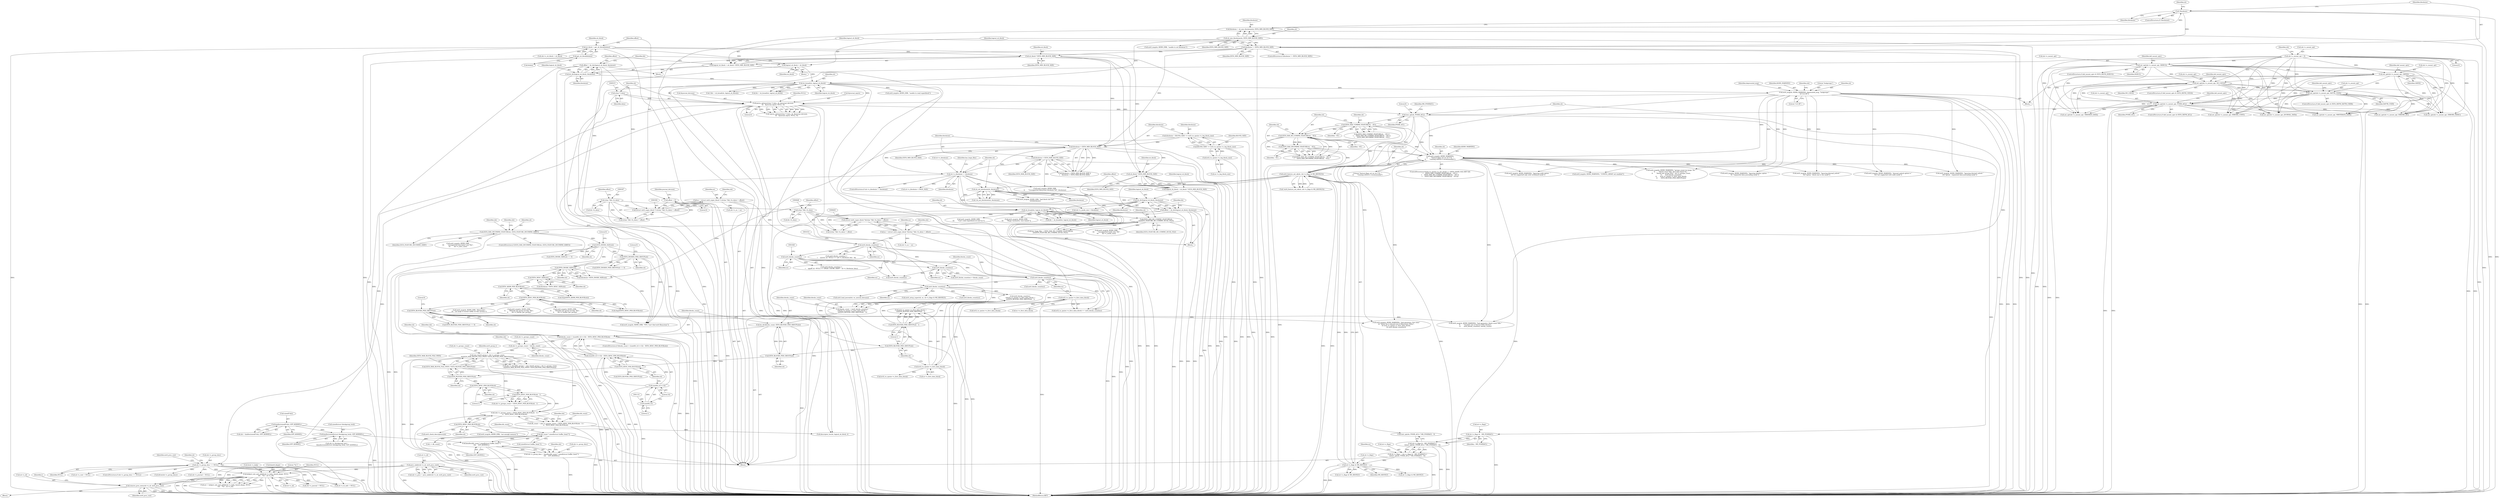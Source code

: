 digraph "0_linux_744692dc059845b2a3022119871846e74d4f6e11_16@API" {
"1002090" [label="(Call,remove_proc_entry(sb->s_id, ext4_proc_root))"];
"1001902" [label="(Call,kobject_init_and_add(&sbi->s_kobj, &ext4_ktype, NULL,\n\t\t\t\t   \"%s\", sb->s_id))"];
"1001195" [label="(Call,sbi->s_group_desc == NULL)"];
"1001184" [label="(Call,sbi->s_group_desc = kmalloc(db_count * sizeof(struct buffer_head *),\n\t\t\t\t    GFP_KERNEL))"];
"1001188" [label="(Call,kmalloc(db_count * sizeof(struct buffer_head *),\n\t\t\t\t    GFP_KERNEL))"];
"1001189" [label="(Call,db_count * sizeof(struct buffer_head *))"];
"1001171" [label="(Call,db_count = (sbi->s_groups_count + EXT4_DESC_PER_BLOCK(sb) - 1) /\n\t\t   EXT4_DESC_PER_BLOCK(sb))"];
"1001173" [label="(Call,(sbi->s_groups_count + EXT4_DESC_PER_BLOCK(sb) - 1) /\n\t\t   EXT4_DESC_PER_BLOCK(sb))"];
"1001162" [label="(Call,min_t(ext4_group_t, sbi->s_groups_count,\n\t\t\t(EXT4_MAX_BLOCK_FILE_PHYS / EXT4_BLOCKS_PER_GROUP(sb))))"];
"1001153" [label="(Call,sbi->s_groups_count = blocks_count)"];
"1001126" [label="(Call,blocks_count > ((uint64_t)1<<32) - EXT4_DESC_PER_BLOCK(sb))"];
"1001121" [label="(Call,do_div(blocks_count, EXT4_BLOCKS_PER_GROUP(sb)))"];
"1001107" [label="(Call,blocks_count = (ext4_blocks_count(es) -\n\t\t\tle32_to_cpu(es->s_first_data_block) +\n\t\t\tEXT4_BLOCKS_PER_GROUP(sb) - 1))"];
"1001109" [label="(Call,ext4_blocks_count(es) -\n\t\t\tle32_to_cpu(es->s_first_data_block) +\n\t\t\tEXT4_BLOCKS_PER_GROUP(sb) - 1)"];
"1001110" [label="(Call,ext4_blocks_count(es))"];
"1001093" [label="(Call,ext4_blocks_count(es))"];
"1001075" [label="(Call,ext4_blocks_count(es))"];
"1001010" [label="(Call,ext4_blocks_count(es))"];
"1000301" [label="(Call,es = (struct ext4_super_block *) (((char *)bh->b_data) + offset))"];
"1000303" [label="(Call,(struct ext4_super_block *) (((char *)bh->b_data) + offset))"];
"1000306" [label="(Call,(char *)bh->b_data)"];
"1000278" [label="(Call,offset = do_div(logical_sb_block, blocksize))"];
"1000280" [label="(Call,do_div(logical_sb_block, blocksize))"];
"1000273" [label="(Call,logical_sb_block = sb_block * EXT4_MIN_BLOCK_SIZE)"];
"1000275" [label="(Call,sb_block * EXT4_MIN_BLOCK_SIZE)"];
"1000129" [label="(Call,sb_block = get_sb_block(&data))"];
"1000131" [label="(Call,get_sb_block(&data))"];
"1000269" [label="(Call,blocksize != EXT4_MIN_BLOCK_SIZE)"];
"1000260" [label="(Call,!blocksize)"];
"1000254" [label="(Call,blocksize = sb_min_blocksize(sb, EXT4_MIN_BLOCK_SIZE))"];
"1000256" [label="(Call,sb_min_blocksize(sb, EXT4_MIN_BLOCK_SIZE))"];
"1000136" [label="(Call,offset = 0)"];
"1000642" [label="(Call,es = (struct ext4_super_block *)(((char *)bh->b_data) + offset))"];
"1000644" [label="(Call,(struct ext4_super_block *)(((char *)bh->b_data) + offset))"];
"1000647" [label="(Call,(char *)bh->b_data)"];
"1000623" [label="(Call,offset = do_div(logical_sb_block, blocksize))"];
"1000625" [label="(Call,do_div(logical_sb_block, blocksize))"];
"1000618" [label="(Call,logical_sb_block = sb_block * EXT4_MIN_BLOCK_SIZE)"];
"1000620" [label="(Call,sb_block * EXT4_MIN_BLOCK_SIZE)"];
"1000584" [label="(Call,blocksize < EXT4_MIN_BLOCK_SIZE)"];
"1000574" [label="(Call,blocksize = BLOCK_SIZE << le32_to_cpu(es->s_log_block_size))"];
"1000576" [label="(Call,BLOCK_SIZE << le32_to_cpu(es->s_log_block_size))"];
"1000578" [label="(Call,le32_to_cpu(es->s_log_block_size))"];
"1000606" [label="(Call,sb_set_blocksize(sb, blocksize))"];
"1000566" [label="(Call,ext4_feature_set_ok(sb, (sb->s_flags & MS_RDONLY)))"];
"1000554" [label="(Call,EXT4_HAS_RO_COMPAT_FEATURE(sb, ~0U))"];
"1000550" [label="(Call,EXT4_HAS_COMPAT_FEATURE(sb, ~0U))"];
"1000536" [label="(Call,test_opt(sb, POSIX_ACL))"];
"1000513" [label="(Call,parse_options((char *) data, sb, &journal_devnum,\n\t\t\t   &journal_ioprio, NULL, 0))"];
"1000514" [label="(Call,(char *) data)"];
"1000360" [label="(Call,ext4_msg(sb, KERN_WARNING, deprecated_msg, \"bsdgroups\",\n\t\t\t\"2.6.38\"))"];
"1000292" [label="(Call,sb_bread(sb, logical_sb_block))"];
"1000285" [label="(Call,logical_sb_block = sb_block)"];
"1000393" [label="(Call,set_opt(sbi->s_mount_opt, POSIX_ACL))"];
"1000375" [label="(Call,set_opt(sbi->s_mount_opt, NO_UID32))"];
"1000200" [label="(Call,sbi->s_mount_opt = 0)"];
"1000350" [label="(Call,set_opt(sbi->s_mount_opt, DEBUG))"];
"1000366" [label="(Call,set_opt(sbi->s_mount_opt, GRPID))"];
"1000384" [label="(Call,set_opt(sbi->s_mount_opt, XATTR_USER))"];
"1000557" [label="(Call,EXT4_HAS_INCOMPAT_FEATURE(sb, ~0U))"];
"1000560" [label="(Call,ext4_msg(sb, KERN_WARNING,\n\t\t       \"feature flags set on rev 0 fs, \"\n\t\t       \"running e2fsck is recommended\"))"];
"1000568" [label="(Call,sb->s_flags & MS_RDONLY)"];
"1000525" [label="(Call,sb->s_flags = (sb->s_flags & ~MS_POSIXACL) |\n\t\t(test_opt(sb, POSIX_ACL) ? MS_POSIXACL : 0))"];
"1000529" [label="(Call,(sb->s_flags & ~MS_POSIXACL) |\n\t\t(test_opt(sb, POSIX_ACL) ? MS_POSIXACL : 0))"];
"1000530" [label="(Call,sb->s_flags & ~MS_POSIXACL)"];
"1000598" [label="(Call,sb->s_blocksize != blocksize)"];
"1000587" [label="(Call,blocksize > EXT4_MAX_BLOCK_SIZE)"];
"1001022" [label="(Call,ext4_blocks_count(es))"];
"1001113" [label="(Call,le32_to_cpu(es->s_first_data_block))"];
"1001089" [label="(Call,le32_to_cpu(es->s_first_data_block))"];
"1001117" [label="(Call,EXT4_BLOCKS_PER_GROUP(sb) - 1)"];
"1001118" [label="(Call,EXT4_BLOCKS_PER_GROUP(sb))"];
"1001054" [label="(Call,EXT4_BLOCKS_PER_GROUP(sb))"];
"1000904" [label="(Call,EXT4_DESC_PER_BLOCK(sb))"];
"1000897" [label="(Call,EXT4_ADDR_PER_BLOCK(sb))"];
"1000877" [label="(Call,EXT4_DESC_SIZE(sb))"];
"1000851" [label="(Call,EXT4_INODE_SIZE(sb))"];
"1000837" [label="(Call,EXT4_INODE_SIZE(sb))"];
"1000781" [label="(Call,EXT4_HAS_INCOMPAT_FEATURE(sb, EXT4_FEATURE_INCOMPAT_64BIT))"];
"1000673" [label="(Call,EXT4_HAS_RO_COMPAT_FEATURE(sb,\n\t\t\t\tEXT4_FEATURE_RO_COMPAT_HUGE_FILE))"];
"1000630" [label="(Call,sb_bread(sb, logical_sb_block))"];
"1000841" [label="(Call,EXT4_INODES_PER_GROUP(sb))"];
"1001123" [label="(Call,EXT4_BLOCKS_PER_GROUP(sb))"];
"1001128" [label="(Call,((uint64_t)1<<32) - EXT4_DESC_PER_BLOCK(sb))"];
"1001129" [label="(Call,(uint64_t)1<<32)"];
"1001130" [label="(Call,(uint64_t)1)"];
"1001134" [label="(Call,EXT4_DESC_PER_BLOCK(sb))"];
"1001167" [label="(Call,EXT4_MAX_BLOCK_FILE_PHYS / EXT4_BLOCKS_PER_GROUP(sb))"];
"1001169" [label="(Call,EXT4_BLOCKS_PER_GROUP(sb))"];
"1001178" [label="(Call,EXT4_DESC_PER_BLOCK(sb) - 1)"];
"1001179" [label="(Call,EXT4_DESC_PER_BLOCK(sb))"];
"1001182" [label="(Call,EXT4_DESC_PER_BLOCK(sb))"];
"1000180" [label="(Call,kzalloc(sizeof(struct blockgroup_lock), GFP_KERNEL))"];
"1000165" [label="(Call,kzalloc(sizeof(*sbi), GFP_KERNEL))"];
"1001212" [label="(Call,proc_mkdir(sb->s_id, ext4_proc_root))"];
"1000607" [label="(Identifier,sb)"];
"1000578" [label="(Call,le32_to_cpu(es->s_log_block_size))"];
"1001011" [label="(Identifier,es)"];
"1001183" [label="(Identifier,sb)"];
"1001174" [label="(Call,sbi->s_groups_count + EXT4_DESC_PER_BLOCK(sb) - 1)"];
"1000385" [label="(Call,sbi->s_mount_opt)"];
"1000273" [label="(Call,logical_sb_block = sb_block * EXT4_MIN_BLOCK_SIZE)"];
"1000275" [label="(Call,sb_block * EXT4_MIN_BLOCK_SIZE)"];
"1001083" [label="(Call,ext4_blocks_count(es))"];
"1001173" [label="(Call,(sbi->s_groups_count + EXT4_DESC_PER_BLOCK(sb) - 1) /\n\t\t   EXT4_DESC_PER_BLOCK(sb))"];
"1002019" [label="(Call,sbi->s_journal = NULL)"];
"1001160" [label="(Identifier,sbi)"];
"1000584" [label="(Call,blocksize < EXT4_MIN_BLOCK_SIZE)"];
"1000904" [label="(Call,EXT4_DESC_PER_BLOCK(sb))"];
"1000563" [label="(Literal,\"feature flags set on rev 0 fs, \"\n\t\t       \"running e2fsck is recommended\")"];
"1001632" [label="(Call,ext4_msg(sb, KERN_WARNING, \"dioread_nolock option is \"\n\t\t\t\t\"not supported with nobh mode\"))"];
"1000138" [label="(Literal,0)"];
"1000625" [label="(Call,do_div(logical_sb_block, blocksize))"];
"1000637" [label="(Call,ext4_msg(sb, KERN_ERR,\n\t\t\t       \"Can't read superblock on 2nd try\"))"];
"1000263" [label="(Call,ext4_msg(sb, KERN_ERR, \"unable to set blocksize\"))"];
"1000346" [label="(ControlStructure,if (def_mount_opts & EXT4_DEFM_DEBUG))"];
"1000285" [label="(Call,logical_sb_block = sb_block)"];
"1001190" [label="(Identifier,db_count)"];
"1000649" [label="(Call,bh->b_data)"];
"1000743" [label="(Call,sbi->s_inode_size > blocksize)"];
"1001079" [label="(Call,ext4_msg(sb, KERN_WARNING, \"bad geometry: block count %llu \"\n\t\t       \"exceeds size of device (%llu blocks)\",\n\t\t       ext4_blocks_count(es), blocks_count))"];
"1000878" [label="(Identifier,sb)"];
"1000905" [label="(Identifier,sb)"];
"1001113" [label="(Call,le32_to_cpu(es->s_first_data_block))"];
"1000359" [label="(Block,)"];
"1000520" [label="(Call,&journal_ioprio)"];
"1000781" [label="(Call,EXT4_HAS_INCOMPAT_FEATURE(sb, EXT4_FEATURE_INCOMPAT_64BIT))"];
"1001717" [label="(Call,ext4_setup_super(sb, es, sb->s_flags & MS_RDONLY))"];
"1001199" [label="(Identifier,NULL)"];
"1000130" [label="(Identifier,sb_block)"];
"1001119" [label="(Identifier,sb)"];
"1000610" [label="(Call,ext4_msg(sb, KERN_ERR, \"bad block size %d\",\n\t\t\t\t\tblocksize))"];
"1000268" [label="(ControlStructure,if (blocksize != EXT4_MIN_BLOCK_SIZE))"];
"1000380" [label="(ControlStructure,if (def_mount_opts & EXT4_DEFM_XATTR_USER))"];
"1001907" [label="(Call,&ext4_ktype)"];
"1001138" [label="(Identifier,sb)"];
"1000312" [label="(Call,sbi->s_es = es)"];
"1000623" [label="(Call,offset = do_div(logical_sb_block, blocksize))"];
"1000526" [label="(Call,sb->s_flags)"];
"1001265" [label="(Call,ext4_check_descriptors(sb))"];
"1000311" [label="(Identifier,offset)"];
"1000120" [label="(Block,)"];
"1000391" [label="(Identifier,def_mount_opts)"];
"1000851" [label="(Call,EXT4_INODE_SIZE(sb))"];
"1001127" [label="(Identifier,blocks_count)"];
"1000361" [label="(Identifier,sb)"];
"1001089" [label="(Call,le32_to_cpu(es->s_first_data_block))"];
"1000163" [label="(Call,sbi = kzalloc(sizeof(*sbi), GFP_KERNEL))"];
"1000463" [label="(Call,set_opt(sbi->s_mount_opt, ERRORS_RO))"];
"1001168" [label="(Identifier,EXT4_MAX_BLOCK_FILE_PHYS)"];
"1001126" [label="(Call,blocks_count > ((uint64_t)1<<32) - EXT4_DESC_PER_BLOCK(sb))"];
"1001195" [label="(Call,sbi->s_group_desc == NULL)"];
"1001146" [label="(Call,le32_to_cpu(es->s_first_data_block))"];
"1000516" [label="(Identifier,data)"];
"1000280" [label="(Call,do_div(logical_sb_block, blocksize))"];
"1001618" [label="(Call,ext4_msg(sb, KERN_WARNING, \"Ignoring nobh option - \"\n \t\t\t\t\"its supported only with writeback mode\"))"];
"1000401" [label="(Identifier,def_mount_opts)"];
"1000551" [label="(Identifier,sb)"];
"1001207" [label="(Identifier,ext4_proc_root)"];
"1000286" [label="(Identifier,logical_sb_block)"];
"1002080" [label="(Call,kfree(sbi->s_group_desc))"];
"1001213" [label="(Call,sb->s_id)"];
"1000279" [label="(Identifier,offset)"];
"1000840" [label="(Call,EXT4_INODES_PER_GROUP(sb) == 0)"];
"1000393" [label="(Call,set_opt(sbi->s_mount_opt, POSIX_ACL))"];
"1000875" [label="(Call,blocksize / EXT4_DESC_SIZE(sb))"];
"1000132" [label="(Call,&data)"];
"1001114" [label="(Call,es->s_first_data_block)"];
"1000568" [label="(Call,sb->s_flags & MS_RDONLY)"];
"1001075" [label="(Call,ext4_blocks_count(es))"];
"1001178" [label="(Call,EXT4_DESC_PER_BLOCK(sb) - 1)"];
"1000207" [label="(Identifier,sbi)"];
"1000416" [label="(Call,set_opt(sbi->s_mount_opt, ORDERED_DATA))"];
"1000176" [label="(Call,sbi->s_blockgroup_lock =\n\t\tkzalloc(sizeof(struct blockgroup_lock), GFP_KERNEL))"];
"1000903" [label="(Call,ilog2(EXT4_DESC_PER_BLOCK(sb)))"];
"1000363" [label="(Identifier,deprecated_msg)"];
"1000782" [label="(Identifier,sb)"];
"1001128" [label="(Call,((uint64_t)1<<32) - EXT4_DESC_PER_BLOCK(sb))"];
"1000557" [label="(Call,EXT4_HAS_INCOMPAT_FEATURE(sb, ~0U))"];
"1001164" [label="(Call,sbi->s_groups_count)"];
"1001109" [label="(Call,ext4_blocks_count(es) -\n\t\t\tle32_to_cpu(es->s_first_data_block) +\n\t\t\tEXT4_BLOCKS_PER_GROUP(sb) - 1)"];
"1001034" [label="(Call,ext4_msg(sb, KERN_ERR, \"filesystem\"\n\t\t\t \" too large to mount safely on this system\"))"];
"1001094" [label="(Identifier,es)"];
"1001208" [label="(Call,sbi->s_proc = proc_mkdir(sb->s_id, ext4_proc_root))"];
"1000362" [label="(Identifier,KERN_WARNING)"];
"1000598" [label="(Call,sb->s_blocksize != blocksize)"];
"1001216" [label="(Identifier,ext4_proc_root)"];
"1000303" [label="(Call,(struct ext4_super_block *) (((char *)bh->b_data) + offset))"];
"1000165" [label="(Call,kzalloc(sizeof(*sbi), GFP_KERNEL))"];
"1000620" [label="(Call,sb_block * EXT4_MIN_BLOCK_SIZE)"];
"1000552" [label="(Identifier,~0U)"];
"1000626" [label="(Identifier,logical_sb_block)"];
"1001155" [label="(Identifier,sbi)"];
"1001053" [label="(Call,EXT4_BLOCKS_PER_GROUP(sb) == 0)"];
"1000602" [label="(Identifier,blocksize)"];
"1000804" [label="(Call,ext4_msg(sb, KERN_ERR,\n\t\t\t       \"unsupported descriptor size %lu\",\n\t\t\t       sbi->s_desc_size))"];
"1000525" [label="(Call,sb->s_flags = (sb->s_flags & ~MS_POSIXACL) |\n\t\t(test_opt(sb, POSIX_ACL) ? MS_POSIXACL : 0))"];
"1000534" [label="(Identifier,~MS_POSIXACL)"];
"1000628" [label="(Call,bh = sb_bread(sb, logical_sb_block))"];
"1000277" [label="(Identifier,EXT4_MIN_BLOCK_SIZE)"];
"1000512" [label="(Call,!parse_options((char *) data, sb, &journal_devnum,\n\t\t\t   &journal_ioprio, NULL, 0))"];
"1000783" [label="(Identifier,EXT4_FEATURE_INCOMPAT_64BIT)"];
"1000619" [label="(Identifier,logical_sb_block)"];
"1001201" [label="(Call,ext4_msg(sb, KERN_ERR, \"not enough memory\"))"];
"1000587" [label="(Call,blocksize > EXT4_MAX_BLOCK_SIZE)"];
"1000294" [label="(Identifier,logical_sb_block)"];
"1000565" [label="(Call,!ext4_feature_set_ok(sb, (sb->s_flags & MS_RDONLY)))"];
"1000583" [label="(Call,blocksize < EXT4_MIN_BLOCK_SIZE ||\n\t    blocksize > EXT4_MAX_BLOCK_SIZE)"];
"1000536" [label="(Call,test_opt(sb, POSIX_ACL))"];
"1001077" [label="(Identifier,blocks_count)"];
"1000260" [label="(Call,!blocksize)"];
"1000618" [label="(Call,logical_sb_block = sb_block * EXT4_MIN_BLOCK_SIZE)"];
"1001144" [label="(Call,ext4_blocks_count(es))"];
"1000559" [label="(Identifier,~0U)"];
"1001130" [label="(Call,(uint64_t)1)"];
"1000204" [label="(Literal,0)"];
"1001135" [label="(Identifier,sb)"];
"1001181" [label="(Literal,1)"];
"1001096" [label="(Call,ext4_msg(sb, KERN_WARNING, \"bad geometry: first data\"\n\t\t\t \"block %u is beyond end of filesystem (%llu)\",\n\t\t\t le32_to_cpu(es->s_first_data_block),\n\t\t\t ext4_blocks_count(es)))"];
"1000572" [label="(Identifier,MS_RDONLY)"];
"1000574" [label="(Call,blocksize = BLOCK_SIZE << le32_to_cpu(es->s_log_block_size))"];
"1002115" [label="(Call,sb->s_fs_info = NULL)"];
"1000622" [label="(Identifier,EXT4_MIN_BLOCK_SIZE)"];
"1000282" [label="(Identifier,blocksize)"];
"1000674" [label="(Identifier,sb)"];
"1000539" [label="(Identifier,MS_POSIXACL)"];
"1000375" [label="(Call,set_opt(sbi->s_mount_opt, NO_UID32))"];
"1000354" [label="(Identifier,DEBUG)"];
"1001111" [label="(Identifier,es)"];
"1000379" [label="(Identifier,NO_UID32)"];
"1000514" [label="(Call,(char *) data)"];
"1001992" [label="(Call,ext4_msg(sb, KERN_ERR, \"VFS: Can't find ext4 filesystem\"))"];
"1000351" [label="(Call,sbi->s_mount_opt)"];
"1000278" [label="(Call,offset = do_div(logical_sb_block, blocksize))"];
"1000180" [label="(Call,kzalloc(sizeof(struct blockgroup_lock), GFP_KERNEL))"];
"1000815" [label="(Identifier,sbi)"];
"1000530" [label="(Call,sb->s_flags & ~MS_POSIXACL)"];
"1000671" [label="(Call,has_huge_files = EXT4_HAS_RO_COMPAT_FEATURE(sb,\n\t\t\t\tEXT4_FEATURE_RO_COMPAT_HUGE_FILE))"];
"1000305" [label="(Call,((char *)bh->b_data) + offset)"];
"1000837" [label="(Call,EXT4_INODE_SIZE(sb))"];
"1001496" [label="(Call,sbi->s_journal = NULL)"];
"1001154" [label="(Call,sbi->s_groups_count)"];
"1000302" [label="(Identifier,es)"];
"1000560" [label="(Call,ext4_msg(sb, KERN_WARNING,\n\t\t       \"feature flags set on rev 0 fs, \"\n\t\t       \"running e2fsck is recommended\"))"];
"1002090" [label="(Call,remove_proc_entry(sb->s_id, ext4_proc_root))"];
"1000370" [label="(Identifier,GRPID)"];
"1001189" [label="(Call,db_count * sizeof(struct buffer_head *))"];
"1001021" [label="(Call,ext4_blocks_count(es) >\n\t     (pgoff_t)(~0ULL) >> (PAGE_CACHE_SHIFT - sb->s_blocksize_bits))"];
"1001054" [label="(Call,EXT4_BLOCKS_PER_GROUP(sb))"];
"1000599" [label="(Call,sb->s_blocksize)"];
"1000558" [label="(Identifier,sb)"];
"1000554" [label="(Call,EXT4_HAS_RO_COMPAT_FEATURE(sb, ~0U))"];
"1000166" [label="(Call,sizeof(*sbi))"];
"1000274" [label="(Identifier,logical_sb_block)"];
"1001158" [label="(Call,sbi->s_blockfile_groups = min_t(ext4_group_t, sbi->s_groups_count,\n\t\t\t(EXT4_MAX_BLOCK_FILE_PHYS / EXT4_BLOCKS_PER_GROUP(sb))))"];
"1000553" [label="(Call,EXT4_HAS_RO_COMPAT_FEATURE(sb, ~0U) ||\n\t     EXT4_HAS_INCOMPAT_FEATURE(sb, ~0U))"];
"1000522" [label="(Identifier,NULL)"];
"1000306" [label="(Call,(char *)bh->b_data)"];
"1001902" [label="(Call,kobject_init_and_add(&sbi->s_kobj, &ext4_ktype, NULL,\n\t\t\t\t   \"%s\", sb->s_id))"];
"1000276" [label="(Identifier,sb_block)"];
"1000131" [label="(Call,get_sb_block(&data))"];
"1000842" [label="(Identifier,sb)"];
"1000291" [label="(Identifier,bh)"];
"1001186" [label="(Identifier,sbi)"];
"1000749" [label="(Call,ext4_msg(sb, KERN_ERR,\n\t\t\t       \"unsupported inode size: %d\",\n\t\t\t       sbi->s_inode_size))"];
"1001185" [label="(Call,sbi->s_group_desc)"];
"1000588" [label="(Identifier,blocksize)"];
"1001188" [label="(Call,kmalloc(db_count * sizeof(struct buffer_head *),\n\t\t\t\t    GFP_KERNEL))"];
"1000789" [label="(Identifier,sbi)"];
"1000549" [label="(Call,EXT4_HAS_COMPAT_FEATURE(sb, ~0U) ||\n\t     EXT4_HAS_RO_COMPAT_FEATURE(sb, ~0U) ||\n\t     EXT4_HAS_INCOMPAT_FEATURE(sb, ~0U))"];
"1000843" [label="(Literal,0)"];
"1000308" [label="(Call,bh->b_data)"];
"1001074" [label="(Call,ext4_blocks_count(es) > blocks_count)"];
"1000457" [label="(Call,set_opt(sbi->s_mount_opt, ERRORS_CONT))"];
"1000666" [label="(Call,ext4_msg(sb, KERN_ERR,\n\t\t\t       \"Magic mismatch, very weird!\"))"];
"1000877" [label="(Call,EXT4_DESC_SIZE(sb))"];
"1001850" [label="(Call,ext4_msg(sb, KERN_WARNING, \"Ignoring dioread_nolock \"\n\t\t\t\t\"option - block size is too small\"))"];
"1002129" [label="(MethodReturn,RET)"];
"1000137" [label="(Identifier,offset)"];
"1001100" [label="(Call,le32_to_cpu(es->s_first_data_block))"];
"1001179" [label="(Call,EXT4_DESC_PER_BLOCK(sb))"];
"1000897" [label="(Call,EXT4_ADDR_PER_BLOCK(sb))"];
"1001122" [label="(Identifier,blocks_count)"];
"1000567" [label="(Identifier,sb)"];
"1001088" [label="(Call,le32_to_cpu(es->s_first_data_block) >= ext4_blocks_count(es))"];
"1001191" [label="(Call,sizeof(struct buffer_head *))"];
"1001457" [label="(Call,ext4_load_journal(sb, es, journal_devnum))"];
"1000404" [label="(Call,set_opt(sbi->s_mount_opt, JOURNAL_DATA))"];
"1000389" [label="(ControlStructure,if (def_mount_opts & EXT4_DEFM_ACL))"];
"1000838" [label="(Identifier,sb)"];
"1000360" [label="(Call,ext4_msg(sb, KERN_WARNING, deprecated_msg, \"bsdgroups\",\n\t\t\t\"2.6.38\"))"];
"1000780" [label="(ControlStructure,if (EXT4_HAS_INCOMPAT_FEATURE(sb, EXT4_FEATURE_INCOMPAT_64BIT)))"];
"1001115" [label="(Identifier,es)"];
"1000284" [label="(Block,)"];
"1000388" [label="(Identifier,XATTR_USER)"];
"1000569" [label="(Call,sb->s_flags)"];
"1000849" [label="(Call,blocksize / EXT4_INODE_SIZE(sb))"];
"1001202" [label="(Identifier,sb)"];
"1000585" [label="(Identifier,blocksize)"];
"1002097" [label="(Identifier,i)"];
"1001212" [label="(Call,proc_mkdir(sb->s_id, ext4_proc_root))"];
"1001197" [label="(Identifier,sbi)"];
"1001137" [label="(Call,ext4_msg(sb, KERN_WARNING, \"groups count too large: %u \"\n\t\t       \"(block count %llu, first data block %u, \"\n\t\t       \"blocks per group %lu)\", sbi->s_groups_count,\n\t\t       ext4_blocks_count(es),\n\t\t       le32_to_cpu(es->s_first_data_block),\n\t\t       EXT4_BLOCKS_PER_GROUP(sb)))"];
"1000296" [label="(Call,ext4_msg(sb, KERN_ERR, \"unable to read superblock\"))"];
"1000281" [label="(Identifier,logical_sb_block)"];
"1000655" [label="(Identifier,sbi)"];
"1001134" [label="(Call,EXT4_DESC_PER_BLOCK(sb))"];
"1000365" [label="(Literal,\"2.6.38\")"];
"1001167" [label="(Call,EXT4_MAX_BLOCK_FILE_PHYS / EXT4_BLOCKS_PER_GROUP(sb))"];
"1001124" [label="(Identifier,sb)"];
"1001010" [label="(Call,ext4_blocks_count(es))"];
"1000550" [label="(Call,EXT4_HAS_COMPAT_FEATURE(sb, ~0U))"];
"1000256" [label="(Call,sb_min_blocksize(sb, EXT4_MIN_BLOCK_SIZE))"];
"1000608" [label="(Identifier,blocksize)"];
"1001108" [label="(Identifier,blocks_count)"];
"1001132" [label="(Literal,1)"];
"1001090" [label="(Call,es->s_first_data_block)"];
"1000841" [label="(Call,EXT4_INODES_PER_GROUP(sb))"];
"1000597" [label="(ControlStructure,if (sb->s_blocksize != blocksize))"];
"1000258" [label="(Identifier,EXT4_MIN_BLOCK_SIZE)"];
"1000270" [label="(Identifier,blocksize)"];
"1000629" [label="(Identifier,bh)"];
"1000201" [label="(Call,sbi->s_mount_opt)"];
"1001129" [label="(Call,(uint64_t)1<<32)"];
"1000561" [label="(Identifier,sb)"];
"1001023" [label="(Identifier,es)"];
"1000366" [label="(Call,set_opt(sbi->s_mount_opt, GRPID))"];
"1000642" [label="(Call,es = (struct ext4_super_block *)(((char *)bh->b_data) + offset))"];
"1000538" [label="(Identifier,POSIX_ACL)"];
"1000836" [label="(Call,EXT4_INODE_SIZE(sb) == 0)"];
"1000982" [label="(Call,ext4_msg(sb, KERN_ERR,\n\t\t       \"#blocks per group too big: %lu\",\n\t\t       sbi->s_blocks_per_group))"];
"1000606" [label="(Call,sb_set_blocksize(sb, blocksize))"];
"1000621" [label="(Identifier,sb_block)"];
"1000644" [label="(Call,(struct ext4_super_block *)(((char *)bh->b_data) + offset))"];
"1000397" [label="(Identifier,POSIX_ACL)"];
"1000183" [label="(Identifier,GFP_KERNEL)"];
"1000257" [label="(Identifier,sb)"];
"1001107" [label="(Call,blocks_count = (ext4_blocks_count(es) -\n\t\t\tle32_to_cpu(es->s_first_data_block) +\n\t\t\tEXT4_BLOCKS_PER_GROUP(sb) - 1))"];
"1000675" [label="(Identifier,EXT4_FEATURE_RO_COMPAT_HUGE_FILE)"];
"1001123" [label="(Call,EXT4_BLOCKS_PER_GROUP(sb))"];
"1000631" [label="(Identifier,sb)"];
"1000350" [label="(Call,set_opt(sbi->s_mount_opt, DEBUG))"];
"1000630" [label="(Call,sb_bread(sb, logical_sb_block))"];
"1002094" [label="(Identifier,ext4_proc_root)"];
"1000271" [label="(Identifier,EXT4_MIN_BLOCK_SIZE)"];
"1000292" [label="(Call,sb_bread(sb, logical_sb_block))"];
"1001196" [label="(Call,sbi->s_group_desc)"];
"1000653" [label="(Call,sbi->s_es = es)"];
"1001043" [label="(Call,ext4_msg(sb, KERN_WARNING, \"CONFIG_LBDAF not enabled\"))"];
"1000289" [label="(Call,!(bh = sb_bread(sb, logical_sb_block)))"];
"1000535" [label="(Call,test_opt(sb, POSIX_ACL) ? MS_POSIXACL : 0)"];
"1000647" [label="(Call,(char *)bh->b_data)"];
"1000220" [label="(Call,sbi->s_sb_block = sb_block)"];
"1000287" [label="(Identifier,sb_block)"];
"1001162" [label="(Call,min_t(ext4_group_t, sbi->s_groups_count,\n\t\t\t(EXT4_MAX_BLOCK_FILE_PHYS / EXT4_BLOCKS_PER_GROUP(sb))))"];
"1000546" [label="(Identifier,es)"];
"1001430" [label="(Call,sb->s_root = NULL)"];
"1001133" [label="(Literal,32)"];
"1000293" [label="(Identifier,sb)"];
"1001112" [label="(Call,le32_to_cpu(es->s_first_data_block) +\n\t\t\tEXT4_BLOCKS_PER_GROUP(sb) - 1)"];
"1000371" [label="(ControlStructure,if (def_mount_opts & EXT4_DEFM_UID16))"];
"1000382" [label="(Identifier,def_mount_opts)"];
"1000643" [label="(Identifier,es)"];
"1001233" [label="(Call,descriptor_loc(sb, logical_sb_block, i))"];
"1000896" [label="(Call,ilog2(EXT4_ADDR_PER_BLOCK(sb)))"];
"1000898" [label="(Identifier,sb)"];
"1001170" [label="(Identifier,sb)"];
"1001093" [label="(Call,ext4_blocks_count(es))"];
"1000672" [label="(Identifier,has_huge_files)"];
"1000537" [label="(Identifier,sb)"];
"1001150" [label="(Call,EXT4_BLOCKS_PER_GROUP(sb))"];
"1000272" [label="(Block,)"];
"1000368" [label="(Identifier,sbi)"];
"1000555" [label="(Identifier,sb)"];
"1000632" [label="(Identifier,logical_sb_block)"];
"1002091" [label="(Call,sb->s_id)"];
"1001911" [label="(Call,sb->s_id)"];
"1000541" [label="(ControlStructure,if (le32_to_cpu(es->s_rev_level) == EXT4_GOOD_OLD_REV &&\n\t    (EXT4_HAS_COMPAT_FEATURE(sb, ~0U) ||\n\t     EXT4_HAS_RO_COMPAT_FEATURE(sb, ~0U) ||\n\t     EXT4_HAS_INCOMPAT_FEATURE(sb, ~0U))))"];
"1000589" [label="(Identifier,EXT4_MAX_BLOCK_SIZE)"];
"1001121" [label="(Call,do_div(blocks_count, EXT4_BLOCKS_PER_GROUP(sb)))"];
"1000255" [label="(Identifier,blocksize)"];
"1001125" [label="(ControlStructure,if (blocks_count > ((uint64_t)1<<32) - EXT4_DESC_PER_BLOCK(sb)))"];
"1000129" [label="(Call,sb_block = get_sb_block(&data))"];
"1002089" [label="(Block,)"];
"1000394" [label="(Call,sbi->s_mount_opt)"];
"1000562" [label="(Identifier,KERN_WARNING)"];
"1000673" [label="(Call,EXT4_HAS_RO_COMPAT_FEATURE(sb,\n\t\t\t\tEXT4_FEATURE_RO_COMPAT_HUGE_FILE))"];
"1000999" [label="(Call,ext4_msg(sb, KERN_ERR,\n\t\t       \"#inodes per group too big: %lu\",\n\t\t       sbi->s_inodes_per_group))"];
"1000169" [label="(Identifier,GFP_KERNEL)"];
"1000575" [label="(Identifier,blocksize)"];
"1000517" [label="(Identifier,sb)"];
"1001172" [label="(Identifier,db_count)"];
"1000531" [label="(Call,sb->s_flags)"];
"1000523" [label="(Literal,0)"];
"1001169" [label="(Call,EXT4_BLOCKS_PER_GROUP(sb))"];
"1001225" [label="(Call,i < db_count)"];
"1001110" [label="(Call,ext4_blocks_count(es))"];
"1001720" [label="(Call,sb->s_flags & MS_RDONLY)"];
"1000852" [label="(Identifier,sb)"];
"1000586" [label="(Identifier,EXT4_MIN_BLOCK_SIZE)"];
"1000181" [label="(Call,sizeof(struct blockgroup_lock))"];
"1000261" [label="(Identifier,blocksize)"];
"1000376" [label="(Call,sbi->s_mount_opt)"];
"1000646" [label="(Call,((char *)bh->b_data) + offset)"];
"1000577" [label="(Identifier,BLOCK_SIZE)"];
"1000624" [label="(Identifier,offset)"];
"1001153" [label="(Call,sbi->s_groups_count = blocks_count)"];
"1001117" [label="(Call,EXT4_BLOCKS_PER_GROUP(sb) - 1)"];
"1000264" [label="(Identifier,sb)"];
"1000364" [label="(Literal,\"bsdgroups\")"];
"1000141" [label="(Identifier,journal_devnum)"];
"1000603" [label="(Block,)"];
"1000373" [label="(Identifier,def_mount_opts)"];
"1000627" [label="(Identifier,blocksize)"];
"1000605" [label="(Call,!sb_set_blocksize(sb, blocksize))"];
"1000428" [label="(Call,set_opt(sbi->s_mount_opt, WRITEBACK_DATA))"];
"1000591" [label="(Call,ext4_msg(sb, KERN_ERR,\n\t\t       \"Unsupported filesystem blocksize %d\", blocksize))"];
"1001834" [label="(Call,ext4_msg(sb, KERN_WARNING, \"Ignoring dioread_nolock \"\n\t\t\t\t\"option - requested data journaling mode\"))"];
"1001118" [label="(Call,EXT4_BLOCKS_PER_GROUP(sb))"];
"1001055" [label="(Identifier,sb)"];
"1001194" [label="(ControlStructure,if (sbi->s_group_desc == NULL))"];
"1001163" [label="(Identifier,ext4_group_t)"];
"1000839" [label="(Literal,0)"];
"1001056" [label="(Literal,0)"];
"1001009" [label="(Call,ext4_blocks_count(es) >\n\t     (sector_t)(~0ULL) >> (sb->s_blocksize_bits - 9))"];
"1000290" [label="(Call,bh = sb_bread(sb, logical_sb_block))"];
"1001182" [label="(Call,EXT4_DESC_PER_BLOCK(sb))"];
"1000442" [label="(Call,set_opt(sbi->s_mount_opt, ERRORS_PANIC))"];
"1000314" [label="(Identifier,sbi)"];
"1000566" [label="(Call,ext4_feature_set_ok(sb, (sb->s_flags & MS_RDONLY)))"];
"1001844" [label="(Call,sb->s_blocksize < PAGE_SIZE)"];
"1001470" [label="(Call,sb->s_flags & MS_RDONLY)"];
"1000301" [label="(Call,es = (struct ext4_super_block *) (((char *)bh->b_data) + offset))"];
"1001180" [label="(Identifier,sb)"];
"1001171" [label="(Call,db_count = (sbi->s_groups_count + EXT4_DESC_PER_BLOCK(sb) - 1) /\n\t\t   EXT4_DESC_PER_BLOCK(sb))"];
"1000259" [label="(ControlStructure,if (!blocksize))"];
"1001104" [label="(Call,ext4_blocks_count(es))"];
"1001022" [label="(Call,ext4_blocks_count(es))"];
"1000384" [label="(Call,set_opt(sbi->s_mount_opt, XATTR_USER))"];
"1001900" [label="(Call,err = kobject_init_and_add(&sbi->s_kobj, &ext4_ktype, NULL,\n\t\t\t\t   \"%s\", sb->s_id))"];
"1000540" [label="(Literal,0)"];
"1001910" [label="(Literal,\"%s\")"];
"1000136" [label="(Call,offset = 0)"];
"1000518" [label="(Call,&journal_devnum)"];
"1000576" [label="(Call,BLOCK_SIZE << le32_to_cpu(es->s_log_block_size))"];
"1001909" [label="(Identifier,NULL)"];
"1000367" [label="(Call,sbi->s_mount_opt)"];
"1000513" [label="(Call,parse_options((char *) data, sb, &journal_devnum,\n\t\t\t   &journal_ioprio, NULL, 0))"];
"1001903" [label="(Call,&sbi->s_kobj)"];
"1001193" [label="(Identifier,GFP_KERNEL)"];
"1001813" [label="(Call,ext4_msg(sb, KERN_WARNING, \"Ignoring delalloc option - \"\n \t\t\t \"requested data journaling mode\"))"];
"1000357" [label="(Identifier,def_mount_opts)"];
"1000200" [label="(Call,sbi->s_mount_opt = 0)"];
"1000652" [label="(Identifier,offset)"];
"1000579" [label="(Call,es->s_log_block_size)"];
"1001076" [label="(Identifier,es)"];
"1000556" [label="(Identifier,~0U)"];
"1001157" [label="(Identifier,blocks_count)"];
"1001184" [label="(Call,sbi->s_group_desc = kmalloc(db_count * sizeof(struct buffer_head *),\n\t\t\t\t    GFP_KERNEL))"];
"1001120" [label="(Literal,1)"];
"1000269" [label="(Call,blocksize != EXT4_MIN_BLOCK_SIZE)"];
"1000529" [label="(Call,(sb->s_flags & ~MS_POSIXACL) |\n\t\t(test_opt(sb, POSIX_ACL) ? MS_POSIXACL : 0))"];
"1000254" [label="(Call,blocksize = sb_min_blocksize(sb, EXT4_MIN_BLOCK_SIZE))"];
"1002090" -> "1002089"  [label="AST: "];
"1002090" -> "1002094"  [label="CFG: "];
"1002091" -> "1002090"  [label="AST: "];
"1002094" -> "1002090"  [label="AST: "];
"1002097" -> "1002090"  [label="CFG: "];
"1002090" -> "1002129"  [label="DDG: "];
"1002090" -> "1002129"  [label="DDG: "];
"1002090" -> "1002129"  [label="DDG: "];
"1001902" -> "1002090"  [label="DDG: "];
"1001212" -> "1002090"  [label="DDG: "];
"1001212" -> "1002090"  [label="DDG: "];
"1001902" -> "1001900"  [label="AST: "];
"1001902" -> "1001911"  [label="CFG: "];
"1001903" -> "1001902"  [label="AST: "];
"1001907" -> "1001902"  [label="AST: "];
"1001909" -> "1001902"  [label="AST: "];
"1001910" -> "1001902"  [label="AST: "];
"1001911" -> "1001902"  [label="AST: "];
"1001900" -> "1001902"  [label="CFG: "];
"1001902" -> "1002129"  [label="DDG: "];
"1001902" -> "1002129"  [label="DDG: "];
"1001902" -> "1002129"  [label="DDG: "];
"1001902" -> "1002129"  [label="DDG: "];
"1001902" -> "1001900"  [label="DDG: "];
"1001902" -> "1001900"  [label="DDG: "];
"1001902" -> "1001900"  [label="DDG: "];
"1001902" -> "1001900"  [label="DDG: "];
"1001902" -> "1001900"  [label="DDG: "];
"1001195" -> "1001902"  [label="DDG: "];
"1001212" -> "1001902"  [label="DDG: "];
"1001902" -> "1002019"  [label="DDG: "];
"1001902" -> "1002115"  [label="DDG: "];
"1001195" -> "1001194"  [label="AST: "];
"1001195" -> "1001199"  [label="CFG: "];
"1001196" -> "1001195"  [label="AST: "];
"1001199" -> "1001195"  [label="AST: "];
"1001202" -> "1001195"  [label="CFG: "];
"1001207" -> "1001195"  [label="CFG: "];
"1001195" -> "1002129"  [label="DDG: "];
"1001195" -> "1002129"  [label="DDG: "];
"1001184" -> "1001195"  [label="DDG: "];
"1000513" -> "1001195"  [label="DDG: "];
"1001195" -> "1001430"  [label="DDG: "];
"1001195" -> "1001496"  [label="DDG: "];
"1001195" -> "1002019"  [label="DDG: "];
"1001195" -> "1002080"  [label="DDG: "];
"1001195" -> "1002115"  [label="DDG: "];
"1001184" -> "1000120"  [label="AST: "];
"1001184" -> "1001188"  [label="CFG: "];
"1001185" -> "1001184"  [label="AST: "];
"1001188" -> "1001184"  [label="AST: "];
"1001197" -> "1001184"  [label="CFG: "];
"1001184" -> "1002129"  [label="DDG: "];
"1001188" -> "1001184"  [label="DDG: "];
"1001188" -> "1001184"  [label="DDG: "];
"1001188" -> "1001193"  [label="CFG: "];
"1001189" -> "1001188"  [label="AST: "];
"1001193" -> "1001188"  [label="AST: "];
"1001188" -> "1002129"  [label="DDG: "];
"1001188" -> "1002129"  [label="DDG: "];
"1001189" -> "1001188"  [label="DDG: "];
"1000180" -> "1001188"  [label="DDG: "];
"1001189" -> "1001191"  [label="CFG: "];
"1001190" -> "1001189"  [label="AST: "];
"1001191" -> "1001189"  [label="AST: "];
"1001193" -> "1001189"  [label="CFG: "];
"1001189" -> "1002129"  [label="DDG: "];
"1001171" -> "1001189"  [label="DDG: "];
"1001189" -> "1001225"  [label="DDG: "];
"1001171" -> "1000120"  [label="AST: "];
"1001171" -> "1001173"  [label="CFG: "];
"1001172" -> "1001171"  [label="AST: "];
"1001173" -> "1001171"  [label="AST: "];
"1001186" -> "1001171"  [label="CFG: "];
"1001171" -> "1002129"  [label="DDG: "];
"1001173" -> "1001171"  [label="DDG: "];
"1001173" -> "1001171"  [label="DDG: "];
"1001173" -> "1001182"  [label="CFG: "];
"1001174" -> "1001173"  [label="AST: "];
"1001182" -> "1001173"  [label="AST: "];
"1001173" -> "1002129"  [label="DDG: "];
"1001173" -> "1002129"  [label="DDG: "];
"1001162" -> "1001173"  [label="DDG: "];
"1001178" -> "1001173"  [label="DDG: "];
"1001178" -> "1001173"  [label="DDG: "];
"1001182" -> "1001173"  [label="DDG: "];
"1001162" -> "1001158"  [label="AST: "];
"1001162" -> "1001167"  [label="CFG: "];
"1001163" -> "1001162"  [label="AST: "];
"1001164" -> "1001162"  [label="AST: "];
"1001167" -> "1001162"  [label="AST: "];
"1001158" -> "1001162"  [label="CFG: "];
"1001162" -> "1002129"  [label="DDG: "];
"1001162" -> "1002129"  [label="DDG: "];
"1001162" -> "1001158"  [label="DDG: "];
"1001162" -> "1001158"  [label="DDG: "];
"1001162" -> "1001158"  [label="DDG: "];
"1001153" -> "1001162"  [label="DDG: "];
"1001167" -> "1001162"  [label="DDG: "];
"1001167" -> "1001162"  [label="DDG: "];
"1001162" -> "1001174"  [label="DDG: "];
"1001153" -> "1000120"  [label="AST: "];
"1001153" -> "1001157"  [label="CFG: "];
"1001154" -> "1001153"  [label="AST: "];
"1001157" -> "1001153"  [label="AST: "];
"1001160" -> "1001153"  [label="CFG: "];
"1001153" -> "1002129"  [label="DDG: "];
"1001126" -> "1001153"  [label="DDG: "];
"1001126" -> "1001125"  [label="AST: "];
"1001126" -> "1001128"  [label="CFG: "];
"1001127" -> "1001126"  [label="AST: "];
"1001128" -> "1001126"  [label="AST: "];
"1001138" -> "1001126"  [label="CFG: "];
"1001155" -> "1001126"  [label="CFG: "];
"1001126" -> "1002129"  [label="DDG: "];
"1001126" -> "1002129"  [label="DDG: "];
"1001126" -> "1002129"  [label="DDG: "];
"1001121" -> "1001126"  [label="DDG: "];
"1001128" -> "1001126"  [label="DDG: "];
"1001128" -> "1001126"  [label="DDG: "];
"1001121" -> "1000120"  [label="AST: "];
"1001121" -> "1001123"  [label="CFG: "];
"1001122" -> "1001121"  [label="AST: "];
"1001123" -> "1001121"  [label="AST: "];
"1001127" -> "1001121"  [label="CFG: "];
"1001121" -> "1002129"  [label="DDG: "];
"1001107" -> "1001121"  [label="DDG: "];
"1001123" -> "1001121"  [label="DDG: "];
"1001107" -> "1000120"  [label="AST: "];
"1001107" -> "1001109"  [label="CFG: "];
"1001108" -> "1001107"  [label="AST: "];
"1001109" -> "1001107"  [label="AST: "];
"1001122" -> "1001107"  [label="CFG: "];
"1001107" -> "1002129"  [label="DDG: "];
"1001109" -> "1001107"  [label="DDG: "];
"1001109" -> "1001107"  [label="DDG: "];
"1001109" -> "1001112"  [label="CFG: "];
"1001110" -> "1001109"  [label="AST: "];
"1001112" -> "1001109"  [label="AST: "];
"1001109" -> "1002129"  [label="DDG: "];
"1001109" -> "1002129"  [label="DDG: "];
"1001110" -> "1001109"  [label="DDG: "];
"1001113" -> "1001109"  [label="DDG: "];
"1001117" -> "1001109"  [label="DDG: "];
"1001117" -> "1001109"  [label="DDG: "];
"1001110" -> "1001111"  [label="CFG: "];
"1001111" -> "1001110"  [label="AST: "];
"1001115" -> "1001110"  [label="CFG: "];
"1001110" -> "1002129"  [label="DDG: "];
"1001093" -> "1001110"  [label="DDG: "];
"1001110" -> "1001144"  [label="DDG: "];
"1001110" -> "1001457"  [label="DDG: "];
"1001110" -> "1001717"  [label="DDG: "];
"1001093" -> "1001088"  [label="AST: "];
"1001093" -> "1001094"  [label="CFG: "];
"1001094" -> "1001093"  [label="AST: "];
"1001088" -> "1001093"  [label="CFG: "];
"1001093" -> "1001088"  [label="DDG: "];
"1001075" -> "1001093"  [label="DDG: "];
"1001010" -> "1001093"  [label="DDG: "];
"1001022" -> "1001093"  [label="DDG: "];
"1001093" -> "1001104"  [label="DDG: "];
"1001075" -> "1001074"  [label="AST: "];
"1001075" -> "1001076"  [label="CFG: "];
"1001076" -> "1001075"  [label="AST: "];
"1001077" -> "1001075"  [label="CFG: "];
"1001075" -> "1001074"  [label="DDG: "];
"1001010" -> "1001075"  [label="DDG: "];
"1001022" -> "1001075"  [label="DDG: "];
"1001075" -> "1001083"  [label="DDG: "];
"1001010" -> "1001009"  [label="AST: "];
"1001010" -> "1001011"  [label="CFG: "];
"1001011" -> "1001010"  [label="AST: "];
"1001014" -> "1001010"  [label="CFG: "];
"1001010" -> "1002129"  [label="DDG: "];
"1001010" -> "1001009"  [label="DDG: "];
"1000301" -> "1001010"  [label="DDG: "];
"1000642" -> "1001010"  [label="DDG: "];
"1001010" -> "1001022"  [label="DDG: "];
"1001010" -> "1001083"  [label="DDG: "];
"1000301" -> "1000120"  [label="AST: "];
"1000301" -> "1000303"  [label="CFG: "];
"1000302" -> "1000301"  [label="AST: "];
"1000303" -> "1000301"  [label="AST: "];
"1000314" -> "1000301"  [label="CFG: "];
"1000301" -> "1002129"  [label="DDG: "];
"1000303" -> "1000301"  [label="DDG: "];
"1000301" -> "1000312"  [label="DDG: "];
"1000303" -> "1000305"  [label="CFG: "];
"1000304" -> "1000303"  [label="AST: "];
"1000305" -> "1000303"  [label="AST: "];
"1000303" -> "1002129"  [label="DDG: "];
"1000306" -> "1000303"  [label="DDG: "];
"1000278" -> "1000303"  [label="DDG: "];
"1000136" -> "1000303"  [label="DDG: "];
"1000306" -> "1000305"  [label="AST: "];
"1000306" -> "1000308"  [label="CFG: "];
"1000307" -> "1000306"  [label="AST: "];
"1000308" -> "1000306"  [label="AST: "];
"1000311" -> "1000306"  [label="CFG: "];
"1000306" -> "1002129"  [label="DDG: "];
"1000306" -> "1000305"  [label="DDG: "];
"1000306" -> "1000647"  [label="DDG: "];
"1000278" -> "1000272"  [label="AST: "];
"1000278" -> "1000280"  [label="CFG: "];
"1000279" -> "1000278"  [label="AST: "];
"1000280" -> "1000278"  [label="AST: "];
"1000291" -> "1000278"  [label="CFG: "];
"1000278" -> "1002129"  [label="DDG: "];
"1000278" -> "1002129"  [label="DDG: "];
"1000280" -> "1000278"  [label="DDG: "];
"1000280" -> "1000278"  [label="DDG: "];
"1000278" -> "1000305"  [label="DDG: "];
"1000280" -> "1000282"  [label="CFG: "];
"1000281" -> "1000280"  [label="AST: "];
"1000282" -> "1000280"  [label="AST: "];
"1000280" -> "1002129"  [label="DDG: "];
"1000273" -> "1000280"  [label="DDG: "];
"1000269" -> "1000280"  [label="DDG: "];
"1000280" -> "1000292"  [label="DDG: "];
"1000273" -> "1000272"  [label="AST: "];
"1000273" -> "1000275"  [label="CFG: "];
"1000274" -> "1000273"  [label="AST: "];
"1000275" -> "1000273"  [label="AST: "];
"1000279" -> "1000273"  [label="CFG: "];
"1000273" -> "1002129"  [label="DDG: "];
"1000275" -> "1000273"  [label="DDG: "];
"1000275" -> "1000273"  [label="DDG: "];
"1000275" -> "1000277"  [label="CFG: "];
"1000276" -> "1000275"  [label="AST: "];
"1000277" -> "1000275"  [label="AST: "];
"1000275" -> "1002129"  [label="DDG: "];
"1000275" -> "1002129"  [label="DDG: "];
"1000129" -> "1000275"  [label="DDG: "];
"1000269" -> "1000275"  [label="DDG: "];
"1000275" -> "1000584"  [label="DDG: "];
"1000275" -> "1000620"  [label="DDG: "];
"1000129" -> "1000120"  [label="AST: "];
"1000129" -> "1000131"  [label="CFG: "];
"1000130" -> "1000129"  [label="AST: "];
"1000131" -> "1000129"  [label="AST: "];
"1000137" -> "1000129"  [label="CFG: "];
"1000129" -> "1002129"  [label="DDG: "];
"1000129" -> "1002129"  [label="DDG: "];
"1000131" -> "1000129"  [label="DDG: "];
"1000129" -> "1000220"  [label="DDG: "];
"1000129" -> "1000285"  [label="DDG: "];
"1000129" -> "1000620"  [label="DDG: "];
"1000131" -> "1000132"  [label="CFG: "];
"1000132" -> "1000131"  [label="AST: "];
"1000131" -> "1002129"  [label="DDG: "];
"1000269" -> "1000268"  [label="AST: "];
"1000269" -> "1000271"  [label="CFG: "];
"1000270" -> "1000269"  [label="AST: "];
"1000271" -> "1000269"  [label="AST: "];
"1000274" -> "1000269"  [label="CFG: "];
"1000286" -> "1000269"  [label="CFG: "];
"1000269" -> "1002129"  [label="DDG: "];
"1000269" -> "1002129"  [label="DDG: "];
"1000269" -> "1002129"  [label="DDG: "];
"1000260" -> "1000269"  [label="DDG: "];
"1000256" -> "1000269"  [label="DDG: "];
"1000269" -> "1000584"  [label="DDG: "];
"1000260" -> "1000259"  [label="AST: "];
"1000260" -> "1000261"  [label="CFG: "];
"1000261" -> "1000260"  [label="AST: "];
"1000264" -> "1000260"  [label="CFG: "];
"1000270" -> "1000260"  [label="CFG: "];
"1000260" -> "1002129"  [label="DDG: "];
"1000260" -> "1002129"  [label="DDG: "];
"1000254" -> "1000260"  [label="DDG: "];
"1000254" -> "1000120"  [label="AST: "];
"1000254" -> "1000256"  [label="CFG: "];
"1000255" -> "1000254"  [label="AST: "];
"1000256" -> "1000254"  [label="AST: "];
"1000261" -> "1000254"  [label="CFG: "];
"1000254" -> "1002129"  [label="DDG: "];
"1000256" -> "1000254"  [label="DDG: "];
"1000256" -> "1000254"  [label="DDG: "];
"1000256" -> "1000258"  [label="CFG: "];
"1000257" -> "1000256"  [label="AST: "];
"1000258" -> "1000256"  [label="AST: "];
"1000256" -> "1002129"  [label="DDG: "];
"1000256" -> "1000263"  [label="DDG: "];
"1000256" -> "1000292"  [label="DDG: "];
"1000136" -> "1000120"  [label="AST: "];
"1000136" -> "1000138"  [label="CFG: "];
"1000137" -> "1000136"  [label="AST: "];
"1000138" -> "1000136"  [label="AST: "];
"1000141" -> "1000136"  [label="CFG: "];
"1000136" -> "1002129"  [label="DDG: "];
"1000136" -> "1000305"  [label="DDG: "];
"1000642" -> "1000603"  [label="AST: "];
"1000642" -> "1000644"  [label="CFG: "];
"1000643" -> "1000642"  [label="AST: "];
"1000644" -> "1000642"  [label="AST: "];
"1000655" -> "1000642"  [label="CFG: "];
"1000642" -> "1002129"  [label="DDG: "];
"1000644" -> "1000642"  [label="DDG: "];
"1000642" -> "1000653"  [label="DDG: "];
"1000644" -> "1000646"  [label="CFG: "];
"1000645" -> "1000644"  [label="AST: "];
"1000646" -> "1000644"  [label="AST: "];
"1000644" -> "1002129"  [label="DDG: "];
"1000647" -> "1000644"  [label="DDG: "];
"1000623" -> "1000644"  [label="DDG: "];
"1000647" -> "1000646"  [label="AST: "];
"1000647" -> "1000649"  [label="CFG: "];
"1000648" -> "1000647"  [label="AST: "];
"1000649" -> "1000647"  [label="AST: "];
"1000652" -> "1000647"  [label="CFG: "];
"1000647" -> "1002129"  [label="DDG: "];
"1000647" -> "1000646"  [label="DDG: "];
"1000623" -> "1000603"  [label="AST: "];
"1000623" -> "1000625"  [label="CFG: "];
"1000624" -> "1000623"  [label="AST: "];
"1000625" -> "1000623"  [label="AST: "];
"1000629" -> "1000623"  [label="CFG: "];
"1000623" -> "1002129"  [label="DDG: "];
"1000623" -> "1002129"  [label="DDG: "];
"1000625" -> "1000623"  [label="DDG: "];
"1000625" -> "1000623"  [label="DDG: "];
"1000623" -> "1000646"  [label="DDG: "];
"1000625" -> "1000627"  [label="CFG: "];
"1000626" -> "1000625"  [label="AST: "];
"1000627" -> "1000625"  [label="AST: "];
"1000625" -> "1002129"  [label="DDG: "];
"1000618" -> "1000625"  [label="DDG: "];
"1000606" -> "1000625"  [label="DDG: "];
"1000625" -> "1000630"  [label="DDG: "];
"1000625" -> "1000743"  [label="DDG: "];
"1000625" -> "1000849"  [label="DDG: "];
"1000618" -> "1000603"  [label="AST: "];
"1000618" -> "1000620"  [label="CFG: "];
"1000619" -> "1000618"  [label="AST: "];
"1000620" -> "1000618"  [label="AST: "];
"1000624" -> "1000618"  [label="CFG: "];
"1000618" -> "1002129"  [label="DDG: "];
"1000620" -> "1000618"  [label="DDG: "];
"1000620" -> "1000618"  [label="DDG: "];
"1000620" -> "1000622"  [label="CFG: "];
"1000621" -> "1000620"  [label="AST: "];
"1000622" -> "1000620"  [label="AST: "];
"1000620" -> "1002129"  [label="DDG: "];
"1000620" -> "1002129"  [label="DDG: "];
"1000584" -> "1000620"  [label="DDG: "];
"1000584" -> "1000583"  [label="AST: "];
"1000584" -> "1000586"  [label="CFG: "];
"1000585" -> "1000584"  [label="AST: "];
"1000586" -> "1000584"  [label="AST: "];
"1000588" -> "1000584"  [label="CFG: "];
"1000583" -> "1000584"  [label="CFG: "];
"1000584" -> "1002129"  [label="DDG: "];
"1000584" -> "1000583"  [label="DDG: "];
"1000584" -> "1000583"  [label="DDG: "];
"1000574" -> "1000584"  [label="DDG: "];
"1000584" -> "1000587"  [label="DDG: "];
"1000584" -> "1000591"  [label="DDG: "];
"1000584" -> "1000598"  [label="DDG: "];
"1000574" -> "1000120"  [label="AST: "];
"1000574" -> "1000576"  [label="CFG: "];
"1000575" -> "1000574"  [label="AST: "];
"1000576" -> "1000574"  [label="AST: "];
"1000585" -> "1000574"  [label="CFG: "];
"1000574" -> "1002129"  [label="DDG: "];
"1000576" -> "1000574"  [label="DDG: "];
"1000576" -> "1000574"  [label="DDG: "];
"1000576" -> "1000578"  [label="CFG: "];
"1000577" -> "1000576"  [label="AST: "];
"1000578" -> "1000576"  [label="AST: "];
"1000576" -> "1002129"  [label="DDG: "];
"1000576" -> "1002129"  [label="DDG: "];
"1000578" -> "1000576"  [label="DDG: "];
"1000578" -> "1000579"  [label="CFG: "];
"1000579" -> "1000578"  [label="AST: "];
"1000578" -> "1002129"  [label="DDG: "];
"1000606" -> "1000605"  [label="AST: "];
"1000606" -> "1000608"  [label="CFG: "];
"1000607" -> "1000606"  [label="AST: "];
"1000608" -> "1000606"  [label="AST: "];
"1000605" -> "1000606"  [label="CFG: "];
"1000606" -> "1000605"  [label="DDG: "];
"1000606" -> "1000605"  [label="DDG: "];
"1000566" -> "1000606"  [label="DDG: "];
"1000598" -> "1000606"  [label="DDG: "];
"1000606" -> "1000610"  [label="DDG: "];
"1000606" -> "1000610"  [label="DDG: "];
"1000606" -> "1000630"  [label="DDG: "];
"1000566" -> "1000565"  [label="AST: "];
"1000566" -> "1000568"  [label="CFG: "];
"1000567" -> "1000566"  [label="AST: "];
"1000568" -> "1000566"  [label="AST: "];
"1000565" -> "1000566"  [label="CFG: "];
"1000566" -> "1002129"  [label="DDG: "];
"1000566" -> "1002129"  [label="DDG: "];
"1000566" -> "1000565"  [label="DDG: "];
"1000566" -> "1000565"  [label="DDG: "];
"1000554" -> "1000566"  [label="DDG: "];
"1000557" -> "1000566"  [label="DDG: "];
"1000550" -> "1000566"  [label="DDG: "];
"1000536" -> "1000566"  [label="DDG: "];
"1000560" -> "1000566"  [label="DDG: "];
"1000568" -> "1000566"  [label="DDG: "];
"1000568" -> "1000566"  [label="DDG: "];
"1000566" -> "1000591"  [label="DDG: "];
"1000566" -> "1000673"  [label="DDG: "];
"1000554" -> "1000553"  [label="AST: "];
"1000554" -> "1000556"  [label="CFG: "];
"1000555" -> "1000554"  [label="AST: "];
"1000556" -> "1000554"  [label="AST: "];
"1000558" -> "1000554"  [label="CFG: "];
"1000553" -> "1000554"  [label="CFG: "];
"1000554" -> "1002129"  [label="DDG: "];
"1000554" -> "1000553"  [label="DDG: "];
"1000554" -> "1000553"  [label="DDG: "];
"1000550" -> "1000554"  [label="DDG: "];
"1000550" -> "1000554"  [label="DDG: "];
"1000554" -> "1000557"  [label="DDG: "];
"1000554" -> "1000557"  [label="DDG: "];
"1000554" -> "1000560"  [label="DDG: "];
"1000550" -> "1000549"  [label="AST: "];
"1000550" -> "1000552"  [label="CFG: "];
"1000551" -> "1000550"  [label="AST: "];
"1000552" -> "1000550"  [label="AST: "];
"1000555" -> "1000550"  [label="CFG: "];
"1000549" -> "1000550"  [label="CFG: "];
"1000550" -> "1002129"  [label="DDG: "];
"1000550" -> "1000549"  [label="DDG: "];
"1000550" -> "1000549"  [label="DDG: "];
"1000536" -> "1000550"  [label="DDG: "];
"1000550" -> "1000560"  [label="DDG: "];
"1000536" -> "1000535"  [label="AST: "];
"1000536" -> "1000538"  [label="CFG: "];
"1000537" -> "1000536"  [label="AST: "];
"1000538" -> "1000536"  [label="AST: "];
"1000539" -> "1000536"  [label="CFG: "];
"1000540" -> "1000536"  [label="CFG: "];
"1000536" -> "1002129"  [label="DDG: "];
"1000513" -> "1000536"  [label="DDG: "];
"1000393" -> "1000536"  [label="DDG: "];
"1000536" -> "1000560"  [label="DDG: "];
"1000513" -> "1000512"  [label="AST: "];
"1000513" -> "1000523"  [label="CFG: "];
"1000514" -> "1000513"  [label="AST: "];
"1000517" -> "1000513"  [label="AST: "];
"1000518" -> "1000513"  [label="AST: "];
"1000520" -> "1000513"  [label="AST: "];
"1000522" -> "1000513"  [label="AST: "];
"1000523" -> "1000513"  [label="AST: "];
"1000512" -> "1000513"  [label="CFG: "];
"1000513" -> "1002129"  [label="DDG: "];
"1000513" -> "1002129"  [label="DDG: "];
"1000513" -> "1002129"  [label="DDG: "];
"1000513" -> "1002129"  [label="DDG: "];
"1000513" -> "1000512"  [label="DDG: "];
"1000513" -> "1000512"  [label="DDG: "];
"1000513" -> "1000512"  [label="DDG: "];
"1000513" -> "1000512"  [label="DDG: "];
"1000513" -> "1000512"  [label="DDG: "];
"1000513" -> "1000512"  [label="DDG: "];
"1000514" -> "1000513"  [label="DDG: "];
"1000360" -> "1000513"  [label="DDG: "];
"1000292" -> "1000513"  [label="DDG: "];
"1000513" -> "1002115"  [label="DDG: "];
"1000514" -> "1000516"  [label="CFG: "];
"1000515" -> "1000514"  [label="AST: "];
"1000516" -> "1000514"  [label="AST: "];
"1000517" -> "1000514"  [label="CFG: "];
"1000514" -> "1002129"  [label="DDG: "];
"1000360" -> "1000359"  [label="AST: "];
"1000360" -> "1000365"  [label="CFG: "];
"1000361" -> "1000360"  [label="AST: "];
"1000362" -> "1000360"  [label="AST: "];
"1000363" -> "1000360"  [label="AST: "];
"1000364" -> "1000360"  [label="AST: "];
"1000365" -> "1000360"  [label="AST: "];
"1000368" -> "1000360"  [label="CFG: "];
"1000360" -> "1002129"  [label="DDG: "];
"1000360" -> "1002129"  [label="DDG: "];
"1000360" -> "1002129"  [label="DDG: "];
"1000292" -> "1000360"  [label="DDG: "];
"1000360" -> "1000560"  [label="DDG: "];
"1000360" -> "1001043"  [label="DDG: "];
"1000360" -> "1001079"  [label="DDG: "];
"1000360" -> "1001096"  [label="DDG: "];
"1000360" -> "1001137"  [label="DDG: "];
"1000360" -> "1001618"  [label="DDG: "];
"1000360" -> "1001632"  [label="DDG: "];
"1000360" -> "1001813"  [label="DDG: "];
"1000360" -> "1001834"  [label="DDG: "];
"1000360" -> "1001850"  [label="DDG: "];
"1000292" -> "1000290"  [label="AST: "];
"1000292" -> "1000294"  [label="CFG: "];
"1000293" -> "1000292"  [label="AST: "];
"1000294" -> "1000292"  [label="AST: "];
"1000290" -> "1000292"  [label="CFG: "];
"1000292" -> "1002129"  [label="DDG: "];
"1000292" -> "1002129"  [label="DDG: "];
"1000292" -> "1000289"  [label="DDG: "];
"1000292" -> "1000289"  [label="DDG: "];
"1000292" -> "1000290"  [label="DDG: "];
"1000292" -> "1000290"  [label="DDG: "];
"1000285" -> "1000292"  [label="DDG: "];
"1000292" -> "1000296"  [label="DDG: "];
"1000292" -> "1001233"  [label="DDG: "];
"1000292" -> "1001992"  [label="DDG: "];
"1000285" -> "1000284"  [label="AST: "];
"1000285" -> "1000287"  [label="CFG: "];
"1000286" -> "1000285"  [label="AST: "];
"1000287" -> "1000285"  [label="AST: "];
"1000291" -> "1000285"  [label="CFG: "];
"1000285" -> "1002129"  [label="DDG: "];
"1000393" -> "1000389"  [label="AST: "];
"1000393" -> "1000397"  [label="CFG: "];
"1000394" -> "1000393"  [label="AST: "];
"1000397" -> "1000393"  [label="AST: "];
"1000401" -> "1000393"  [label="CFG: "];
"1000393" -> "1002129"  [label="DDG: "];
"1000393" -> "1002129"  [label="DDG: "];
"1000375" -> "1000393"  [label="DDG: "];
"1000200" -> "1000393"  [label="DDG: "];
"1000350" -> "1000393"  [label="DDG: "];
"1000366" -> "1000393"  [label="DDG: "];
"1000384" -> "1000393"  [label="DDG: "];
"1000393" -> "1000404"  [label="DDG: "];
"1000393" -> "1000416"  [label="DDG: "];
"1000393" -> "1000428"  [label="DDG: "];
"1000393" -> "1000442"  [label="DDG: "];
"1000393" -> "1000457"  [label="DDG: "];
"1000393" -> "1000463"  [label="DDG: "];
"1000375" -> "1000371"  [label="AST: "];
"1000375" -> "1000379"  [label="CFG: "];
"1000376" -> "1000375"  [label="AST: "];
"1000379" -> "1000375"  [label="AST: "];
"1000382" -> "1000375"  [label="CFG: "];
"1000375" -> "1002129"  [label="DDG: "];
"1000375" -> "1002129"  [label="DDG: "];
"1000200" -> "1000375"  [label="DDG: "];
"1000350" -> "1000375"  [label="DDG: "];
"1000366" -> "1000375"  [label="DDG: "];
"1000375" -> "1000384"  [label="DDG: "];
"1000375" -> "1000404"  [label="DDG: "];
"1000375" -> "1000416"  [label="DDG: "];
"1000375" -> "1000428"  [label="DDG: "];
"1000375" -> "1000442"  [label="DDG: "];
"1000375" -> "1000457"  [label="DDG: "];
"1000375" -> "1000463"  [label="DDG: "];
"1000200" -> "1000120"  [label="AST: "];
"1000200" -> "1000204"  [label="CFG: "];
"1000201" -> "1000200"  [label="AST: "];
"1000204" -> "1000200"  [label="AST: "];
"1000207" -> "1000200"  [label="CFG: "];
"1000200" -> "1002129"  [label="DDG: "];
"1000200" -> "1000350"  [label="DDG: "];
"1000200" -> "1000366"  [label="DDG: "];
"1000200" -> "1000384"  [label="DDG: "];
"1000200" -> "1000404"  [label="DDG: "];
"1000200" -> "1000416"  [label="DDG: "];
"1000200" -> "1000428"  [label="DDG: "];
"1000200" -> "1000442"  [label="DDG: "];
"1000200" -> "1000457"  [label="DDG: "];
"1000200" -> "1000463"  [label="DDG: "];
"1000350" -> "1000346"  [label="AST: "];
"1000350" -> "1000354"  [label="CFG: "];
"1000351" -> "1000350"  [label="AST: "];
"1000354" -> "1000350"  [label="AST: "];
"1000357" -> "1000350"  [label="CFG: "];
"1000350" -> "1002129"  [label="DDG: "];
"1000350" -> "1002129"  [label="DDG: "];
"1000350" -> "1000366"  [label="DDG: "];
"1000350" -> "1000384"  [label="DDG: "];
"1000350" -> "1000404"  [label="DDG: "];
"1000350" -> "1000416"  [label="DDG: "];
"1000350" -> "1000428"  [label="DDG: "];
"1000350" -> "1000442"  [label="DDG: "];
"1000350" -> "1000457"  [label="DDG: "];
"1000350" -> "1000463"  [label="DDG: "];
"1000366" -> "1000359"  [label="AST: "];
"1000366" -> "1000370"  [label="CFG: "];
"1000367" -> "1000366"  [label="AST: "];
"1000370" -> "1000366"  [label="AST: "];
"1000373" -> "1000366"  [label="CFG: "];
"1000366" -> "1002129"  [label="DDG: "];
"1000366" -> "1002129"  [label="DDG: "];
"1000366" -> "1000384"  [label="DDG: "];
"1000366" -> "1000404"  [label="DDG: "];
"1000366" -> "1000416"  [label="DDG: "];
"1000366" -> "1000428"  [label="DDG: "];
"1000366" -> "1000442"  [label="DDG: "];
"1000366" -> "1000457"  [label="DDG: "];
"1000366" -> "1000463"  [label="DDG: "];
"1000384" -> "1000380"  [label="AST: "];
"1000384" -> "1000388"  [label="CFG: "];
"1000385" -> "1000384"  [label="AST: "];
"1000388" -> "1000384"  [label="AST: "];
"1000391" -> "1000384"  [label="CFG: "];
"1000384" -> "1002129"  [label="DDG: "];
"1000384" -> "1002129"  [label="DDG: "];
"1000384" -> "1000404"  [label="DDG: "];
"1000384" -> "1000416"  [label="DDG: "];
"1000384" -> "1000428"  [label="DDG: "];
"1000384" -> "1000442"  [label="DDG: "];
"1000384" -> "1000457"  [label="DDG: "];
"1000384" -> "1000463"  [label="DDG: "];
"1000557" -> "1000553"  [label="AST: "];
"1000557" -> "1000559"  [label="CFG: "];
"1000558" -> "1000557"  [label="AST: "];
"1000559" -> "1000557"  [label="AST: "];
"1000553" -> "1000557"  [label="CFG: "];
"1000557" -> "1002129"  [label="DDG: "];
"1000557" -> "1000553"  [label="DDG: "];
"1000557" -> "1000553"  [label="DDG: "];
"1000557" -> "1000560"  [label="DDG: "];
"1000560" -> "1000541"  [label="AST: "];
"1000560" -> "1000563"  [label="CFG: "];
"1000561" -> "1000560"  [label="AST: "];
"1000562" -> "1000560"  [label="AST: "];
"1000563" -> "1000560"  [label="AST: "];
"1000567" -> "1000560"  [label="CFG: "];
"1000560" -> "1002129"  [label="DDG: "];
"1000560" -> "1002129"  [label="DDG: "];
"1000560" -> "1001043"  [label="DDG: "];
"1000560" -> "1001079"  [label="DDG: "];
"1000560" -> "1001096"  [label="DDG: "];
"1000560" -> "1001137"  [label="DDG: "];
"1000560" -> "1001618"  [label="DDG: "];
"1000560" -> "1001632"  [label="DDG: "];
"1000560" -> "1001813"  [label="DDG: "];
"1000560" -> "1001834"  [label="DDG: "];
"1000560" -> "1001850"  [label="DDG: "];
"1000568" -> "1000572"  [label="CFG: "];
"1000569" -> "1000568"  [label="AST: "];
"1000572" -> "1000568"  [label="AST: "];
"1000568" -> "1002129"  [label="DDG: "];
"1000568" -> "1002129"  [label="DDG: "];
"1000525" -> "1000568"  [label="DDG: "];
"1000568" -> "1001470"  [label="DDG: "];
"1000568" -> "1001470"  [label="DDG: "];
"1000568" -> "1001720"  [label="DDG: "];
"1000568" -> "1001720"  [label="DDG: "];
"1000525" -> "1000120"  [label="AST: "];
"1000525" -> "1000529"  [label="CFG: "];
"1000526" -> "1000525"  [label="AST: "];
"1000529" -> "1000525"  [label="AST: "];
"1000546" -> "1000525"  [label="CFG: "];
"1000525" -> "1002129"  [label="DDG: "];
"1000529" -> "1000525"  [label="DDG: "];
"1000529" -> "1000525"  [label="DDG: "];
"1000529" -> "1000535"  [label="CFG: "];
"1000530" -> "1000529"  [label="AST: "];
"1000535" -> "1000529"  [label="AST: "];
"1000529" -> "1002129"  [label="DDG: "];
"1000529" -> "1002129"  [label="DDG: "];
"1000530" -> "1000529"  [label="DDG: "];
"1000530" -> "1000529"  [label="DDG: "];
"1000530" -> "1000534"  [label="CFG: "];
"1000531" -> "1000530"  [label="AST: "];
"1000534" -> "1000530"  [label="AST: "];
"1000537" -> "1000530"  [label="CFG: "];
"1000530" -> "1002129"  [label="DDG: "];
"1000598" -> "1000597"  [label="AST: "];
"1000598" -> "1000602"  [label="CFG: "];
"1000599" -> "1000598"  [label="AST: "];
"1000602" -> "1000598"  [label="AST: "];
"1000607" -> "1000598"  [label="CFG: "];
"1000672" -> "1000598"  [label="CFG: "];
"1000598" -> "1002129"  [label="DDG: "];
"1000598" -> "1002129"  [label="DDG: "];
"1000598" -> "1002129"  [label="DDG: "];
"1000587" -> "1000598"  [label="DDG: "];
"1000598" -> "1000743"  [label="DDG: "];
"1000598" -> "1000849"  [label="DDG: "];
"1000598" -> "1001844"  [label="DDG: "];
"1000587" -> "1000583"  [label="AST: "];
"1000587" -> "1000589"  [label="CFG: "];
"1000588" -> "1000587"  [label="AST: "];
"1000589" -> "1000587"  [label="AST: "];
"1000583" -> "1000587"  [label="CFG: "];
"1000587" -> "1002129"  [label="DDG: "];
"1000587" -> "1000583"  [label="DDG: "];
"1000587" -> "1000583"  [label="DDG: "];
"1000587" -> "1000591"  [label="DDG: "];
"1001022" -> "1001021"  [label="AST: "];
"1001022" -> "1001023"  [label="CFG: "];
"1001023" -> "1001022"  [label="AST: "];
"1001026" -> "1001022"  [label="CFG: "];
"1001022" -> "1002129"  [label="DDG: "];
"1001022" -> "1001021"  [label="DDG: "];
"1001022" -> "1001083"  [label="DDG: "];
"1001113" -> "1001112"  [label="AST: "];
"1001113" -> "1001114"  [label="CFG: "];
"1001114" -> "1001113"  [label="AST: "];
"1001119" -> "1001113"  [label="CFG: "];
"1001113" -> "1002129"  [label="DDG: "];
"1001113" -> "1001112"  [label="DDG: "];
"1001089" -> "1001113"  [label="DDG: "];
"1001113" -> "1001146"  [label="DDG: "];
"1001089" -> "1001088"  [label="AST: "];
"1001089" -> "1001090"  [label="CFG: "];
"1001090" -> "1001089"  [label="AST: "];
"1001094" -> "1001089"  [label="CFG: "];
"1001089" -> "1001088"  [label="DDG: "];
"1001089" -> "1001100"  [label="DDG: "];
"1001117" -> "1001112"  [label="AST: "];
"1001117" -> "1001120"  [label="CFG: "];
"1001118" -> "1001117"  [label="AST: "];
"1001120" -> "1001117"  [label="AST: "];
"1001112" -> "1001117"  [label="CFG: "];
"1001117" -> "1001112"  [label="DDG: "];
"1001117" -> "1001112"  [label="DDG: "];
"1001118" -> "1001117"  [label="DDG: "];
"1001118" -> "1001119"  [label="CFG: "];
"1001119" -> "1001118"  [label="AST: "];
"1001120" -> "1001118"  [label="CFG: "];
"1001054" -> "1001118"  [label="DDG: "];
"1001118" -> "1001123"  [label="DDG: "];
"1001054" -> "1001053"  [label="AST: "];
"1001054" -> "1001055"  [label="CFG: "];
"1001055" -> "1001054"  [label="AST: "];
"1001056" -> "1001054"  [label="CFG: "];
"1001054" -> "1002129"  [label="DDG: "];
"1001054" -> "1001053"  [label="DDG: "];
"1000904" -> "1001054"  [label="DDG: "];
"1001054" -> "1001079"  [label="DDG: "];
"1001054" -> "1001096"  [label="DDG: "];
"1001054" -> "1001992"  [label="DDG: "];
"1000904" -> "1000903"  [label="AST: "];
"1000904" -> "1000905"  [label="CFG: "];
"1000905" -> "1000904"  [label="AST: "];
"1000903" -> "1000904"  [label="CFG: "];
"1000904" -> "1000903"  [label="DDG: "];
"1000897" -> "1000904"  [label="DDG: "];
"1000904" -> "1000982"  [label="DDG: "];
"1000904" -> "1000999"  [label="DDG: "];
"1000904" -> "1001034"  [label="DDG: "];
"1000897" -> "1000896"  [label="AST: "];
"1000897" -> "1000898"  [label="CFG: "];
"1000898" -> "1000897"  [label="AST: "];
"1000896" -> "1000897"  [label="CFG: "];
"1000897" -> "1000896"  [label="DDG: "];
"1000877" -> "1000897"  [label="DDG: "];
"1000877" -> "1000875"  [label="AST: "];
"1000877" -> "1000878"  [label="CFG: "];
"1000878" -> "1000877"  [label="AST: "];
"1000875" -> "1000877"  [label="CFG: "];
"1000877" -> "1000875"  [label="DDG: "];
"1000851" -> "1000877"  [label="DDG: "];
"1000851" -> "1000849"  [label="AST: "];
"1000851" -> "1000852"  [label="CFG: "];
"1000852" -> "1000851"  [label="AST: "];
"1000849" -> "1000851"  [label="CFG: "];
"1000851" -> "1002129"  [label="DDG: "];
"1000851" -> "1000849"  [label="DDG: "];
"1000837" -> "1000851"  [label="DDG: "];
"1000841" -> "1000851"  [label="DDG: "];
"1000851" -> "1001992"  [label="DDG: "];
"1000837" -> "1000836"  [label="AST: "];
"1000837" -> "1000838"  [label="CFG: "];
"1000838" -> "1000837"  [label="AST: "];
"1000839" -> "1000837"  [label="CFG: "];
"1000837" -> "1002129"  [label="DDG: "];
"1000837" -> "1000836"  [label="DDG: "];
"1000781" -> "1000837"  [label="DDG: "];
"1000837" -> "1000841"  [label="DDG: "];
"1000837" -> "1001992"  [label="DDG: "];
"1000781" -> "1000780"  [label="AST: "];
"1000781" -> "1000783"  [label="CFG: "];
"1000782" -> "1000781"  [label="AST: "];
"1000783" -> "1000781"  [label="AST: "];
"1000789" -> "1000781"  [label="CFG: "];
"1000815" -> "1000781"  [label="CFG: "];
"1000781" -> "1002129"  [label="DDG: "];
"1000781" -> "1002129"  [label="DDG: "];
"1000673" -> "1000781"  [label="DDG: "];
"1000781" -> "1000804"  [label="DDG: "];
"1000673" -> "1000671"  [label="AST: "];
"1000673" -> "1000675"  [label="CFG: "];
"1000674" -> "1000673"  [label="AST: "];
"1000675" -> "1000673"  [label="AST: "];
"1000671" -> "1000673"  [label="CFG: "];
"1000673" -> "1002129"  [label="DDG: "];
"1000673" -> "1000671"  [label="DDG: "];
"1000673" -> "1000671"  [label="DDG: "];
"1000630" -> "1000673"  [label="DDG: "];
"1000673" -> "1000749"  [label="DDG: "];
"1000630" -> "1000628"  [label="AST: "];
"1000630" -> "1000632"  [label="CFG: "];
"1000631" -> "1000630"  [label="AST: "];
"1000632" -> "1000630"  [label="AST: "];
"1000628" -> "1000630"  [label="CFG: "];
"1000630" -> "1002129"  [label="DDG: "];
"1000630" -> "1000628"  [label="DDG: "];
"1000630" -> "1000628"  [label="DDG: "];
"1000630" -> "1000637"  [label="DDG: "];
"1000630" -> "1000666"  [label="DDG: "];
"1000630" -> "1001233"  [label="DDG: "];
"1000841" -> "1000840"  [label="AST: "];
"1000841" -> "1000842"  [label="CFG: "];
"1000842" -> "1000841"  [label="AST: "];
"1000843" -> "1000841"  [label="CFG: "];
"1000841" -> "1002129"  [label="DDG: "];
"1000841" -> "1000840"  [label="DDG: "];
"1000841" -> "1001992"  [label="DDG: "];
"1001123" -> "1001124"  [label="CFG: "];
"1001124" -> "1001123"  [label="AST: "];
"1001123" -> "1001134"  [label="DDG: "];
"1001128" -> "1001134"  [label="CFG: "];
"1001129" -> "1001128"  [label="AST: "];
"1001134" -> "1001128"  [label="AST: "];
"1001128" -> "1002129"  [label="DDG: "];
"1001128" -> "1002129"  [label="DDG: "];
"1001129" -> "1001128"  [label="DDG: "];
"1001129" -> "1001128"  [label="DDG: "];
"1001134" -> "1001128"  [label="DDG: "];
"1001129" -> "1001133"  [label="CFG: "];
"1001130" -> "1001129"  [label="AST: "];
"1001133" -> "1001129"  [label="AST: "];
"1001135" -> "1001129"  [label="CFG: "];
"1001129" -> "1002129"  [label="DDG: "];
"1001130" -> "1001129"  [label="DDG: "];
"1001130" -> "1001132"  [label="CFG: "];
"1001131" -> "1001130"  [label="AST: "];
"1001132" -> "1001130"  [label="AST: "];
"1001133" -> "1001130"  [label="CFG: "];
"1001134" -> "1001135"  [label="CFG: "];
"1001135" -> "1001134"  [label="AST: "];
"1001134" -> "1001150"  [label="DDG: "];
"1001134" -> "1001169"  [label="DDG: "];
"1001167" -> "1001169"  [label="CFG: "];
"1001168" -> "1001167"  [label="AST: "];
"1001169" -> "1001167"  [label="AST: "];
"1001167" -> "1002129"  [label="DDG: "];
"1001167" -> "1002129"  [label="DDG: "];
"1001169" -> "1001167"  [label="DDG: "];
"1001169" -> "1001170"  [label="CFG: "];
"1001170" -> "1001169"  [label="AST: "];
"1001169" -> "1001179"  [label="DDG: "];
"1001178" -> "1001174"  [label="AST: "];
"1001178" -> "1001181"  [label="CFG: "];
"1001179" -> "1001178"  [label="AST: "];
"1001181" -> "1001178"  [label="AST: "];
"1001174" -> "1001178"  [label="CFG: "];
"1001178" -> "1001174"  [label="DDG: "];
"1001178" -> "1001174"  [label="DDG: "];
"1001179" -> "1001178"  [label="DDG: "];
"1001179" -> "1001180"  [label="CFG: "];
"1001180" -> "1001179"  [label="AST: "];
"1001181" -> "1001179"  [label="CFG: "];
"1001179" -> "1001182"  [label="DDG: "];
"1001182" -> "1001183"  [label="CFG: "];
"1001183" -> "1001182"  [label="AST: "];
"1001182" -> "1001201"  [label="DDG: "];
"1001182" -> "1001233"  [label="DDG: "];
"1001182" -> "1001265"  [label="DDG: "];
"1000180" -> "1000176"  [label="AST: "];
"1000180" -> "1000183"  [label="CFG: "];
"1000181" -> "1000180"  [label="AST: "];
"1000183" -> "1000180"  [label="AST: "];
"1000176" -> "1000180"  [label="CFG: "];
"1000180" -> "1002129"  [label="DDG: "];
"1000180" -> "1000176"  [label="DDG: "];
"1000165" -> "1000180"  [label="DDG: "];
"1000165" -> "1000163"  [label="AST: "];
"1000165" -> "1000169"  [label="CFG: "];
"1000166" -> "1000165"  [label="AST: "];
"1000169" -> "1000165"  [label="AST: "];
"1000163" -> "1000165"  [label="CFG: "];
"1000165" -> "1002129"  [label="DDG: "];
"1000165" -> "1000163"  [label="DDG: "];
"1001212" -> "1001208"  [label="AST: "];
"1001212" -> "1001216"  [label="CFG: "];
"1001213" -> "1001212"  [label="AST: "];
"1001216" -> "1001212"  [label="AST: "];
"1001208" -> "1001212"  [label="CFG: "];
"1001212" -> "1002129"  [label="DDG: "];
"1001212" -> "1002129"  [label="DDG: "];
"1001212" -> "1001208"  [label="DDG: "];
"1001212" -> "1001208"  [label="DDG: "];
}
